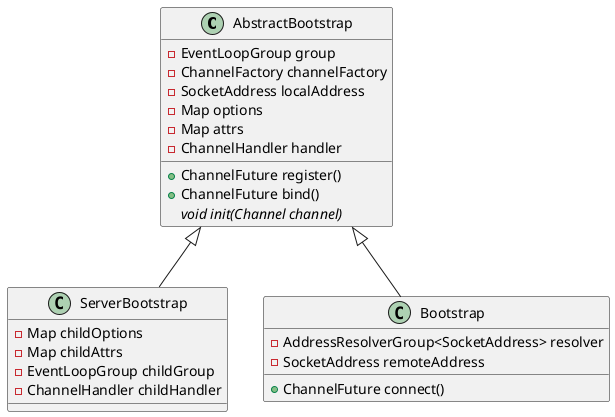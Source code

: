 ```uml
@startuml

class AbstractBootstrap{
- EventLoopGroup group
- ChannelFactory channelFactory
- SocketAddress localAddress
- Map options
- Map attrs
- ChannelHandler handler
+ ChannelFuture register()
+ ChannelFuture bind()
{abstract} void init(Channel channel)
}
class ServerBootstrap{
- Map childOptions
- Map childAttrs
- EventLoopGroup childGroup
- ChannelHandler childHandler
}
class Bootstrap{
- AddressResolverGroup<SocketAddress> resolver
- SocketAddress remoteAddress
+ ChannelFuture connect()
}

AbstractBootstrap  		<|-- 	Bootstrap
AbstractBootstrap		<|--	ServerBootstrap

@enduml
```